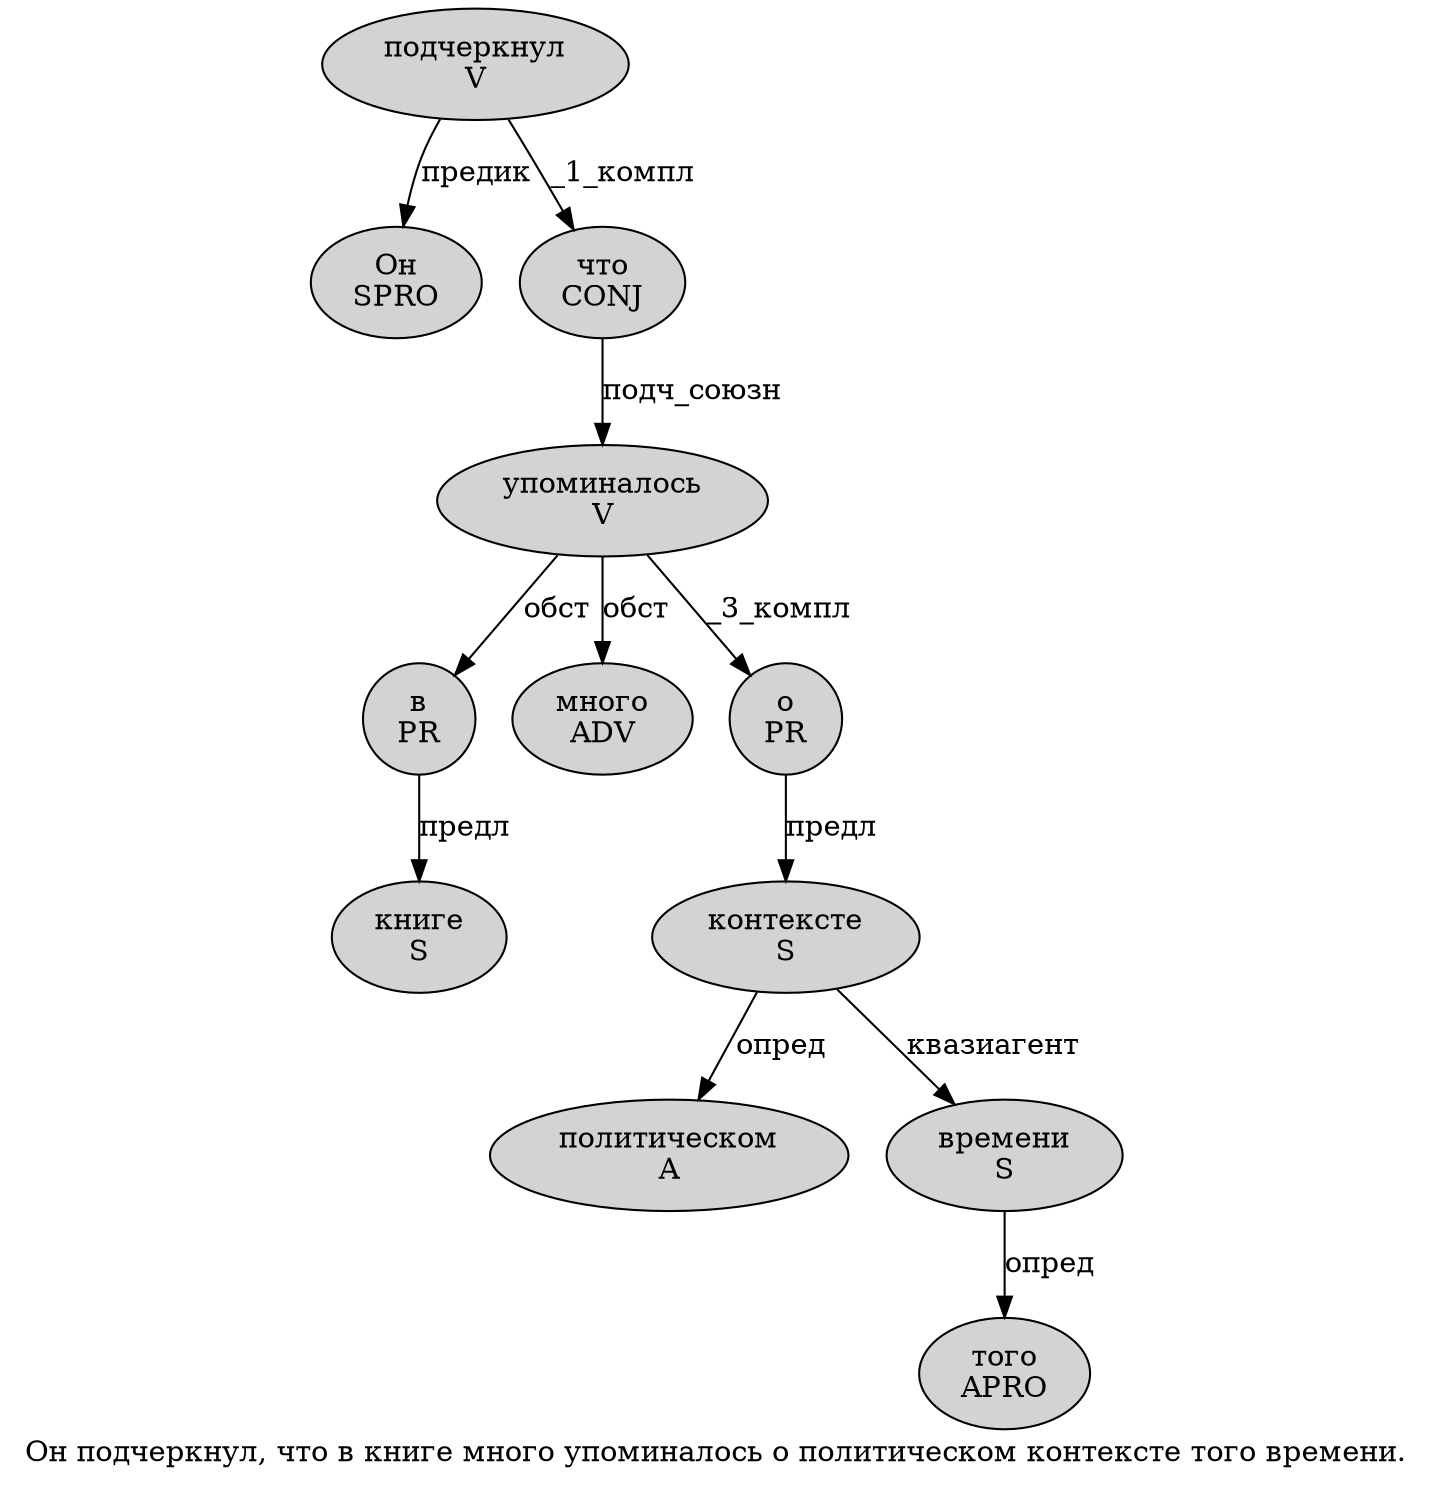 digraph SENTENCE_747 {
	graph [label="Он подчеркнул, что в книге много упоминалось о политическом контексте того времени."]
	node [style=filled]
		0 [label="Он
SPRO" color="" fillcolor=lightgray penwidth=1 shape=ellipse]
		1 [label="подчеркнул
V" color="" fillcolor=lightgray penwidth=1 shape=ellipse]
		3 [label="что
CONJ" color="" fillcolor=lightgray penwidth=1 shape=ellipse]
		4 [label="в
PR" color="" fillcolor=lightgray penwidth=1 shape=ellipse]
		5 [label="книге
S" color="" fillcolor=lightgray penwidth=1 shape=ellipse]
		6 [label="много
ADV" color="" fillcolor=lightgray penwidth=1 shape=ellipse]
		7 [label="упоминалось
V" color="" fillcolor=lightgray penwidth=1 shape=ellipse]
		8 [label="о
PR" color="" fillcolor=lightgray penwidth=1 shape=ellipse]
		9 [label="политическом
A" color="" fillcolor=lightgray penwidth=1 shape=ellipse]
		10 [label="контексте
S" color="" fillcolor=lightgray penwidth=1 shape=ellipse]
		11 [label="того
APRO" color="" fillcolor=lightgray penwidth=1 shape=ellipse]
		12 [label="времени
S" color="" fillcolor=lightgray penwidth=1 shape=ellipse]
			10 -> 9 [label="опред"]
			10 -> 12 [label="квазиагент"]
			7 -> 4 [label="обст"]
			7 -> 6 [label="обст"]
			7 -> 8 [label="_3_компл"]
			3 -> 7 [label="подч_союзн"]
			1 -> 0 [label="предик"]
			1 -> 3 [label="_1_компл"]
			12 -> 11 [label="опред"]
			8 -> 10 [label="предл"]
			4 -> 5 [label="предл"]
}